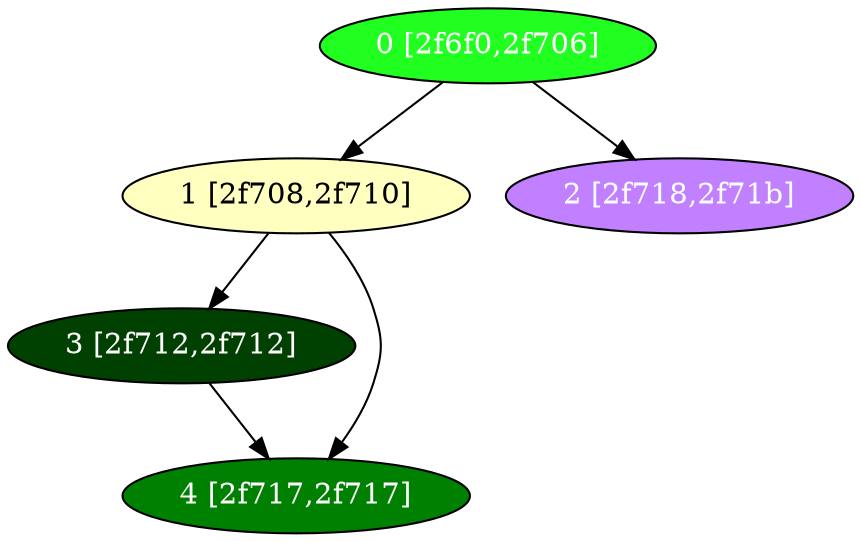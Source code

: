 diGraph libnss3{
	libnss3_0  [style=filled fillcolor="#20FF20" fontcolor="#ffffff" shape=oval label="0 [2f6f0,2f706]"]
	libnss3_1  [style=filled fillcolor="#FFFFC0" fontcolor="#000000" shape=oval label="1 [2f708,2f710]"]
	libnss3_2  [style=filled fillcolor="#C080FF" fontcolor="#ffffff" shape=oval label="2 [2f718,2f71b]"]
	libnss3_3  [style=filled fillcolor="#004000" fontcolor="#ffffff" shape=oval label="3 [2f712,2f712]"]
	libnss3_4  [style=filled fillcolor="#008000" fontcolor="#ffffff" shape=oval label="4 [2f717,2f717]"]

	libnss3_0 -> libnss3_1
	libnss3_0 -> libnss3_2
	libnss3_1 -> libnss3_3
	libnss3_1 -> libnss3_4
	libnss3_3 -> libnss3_4
}